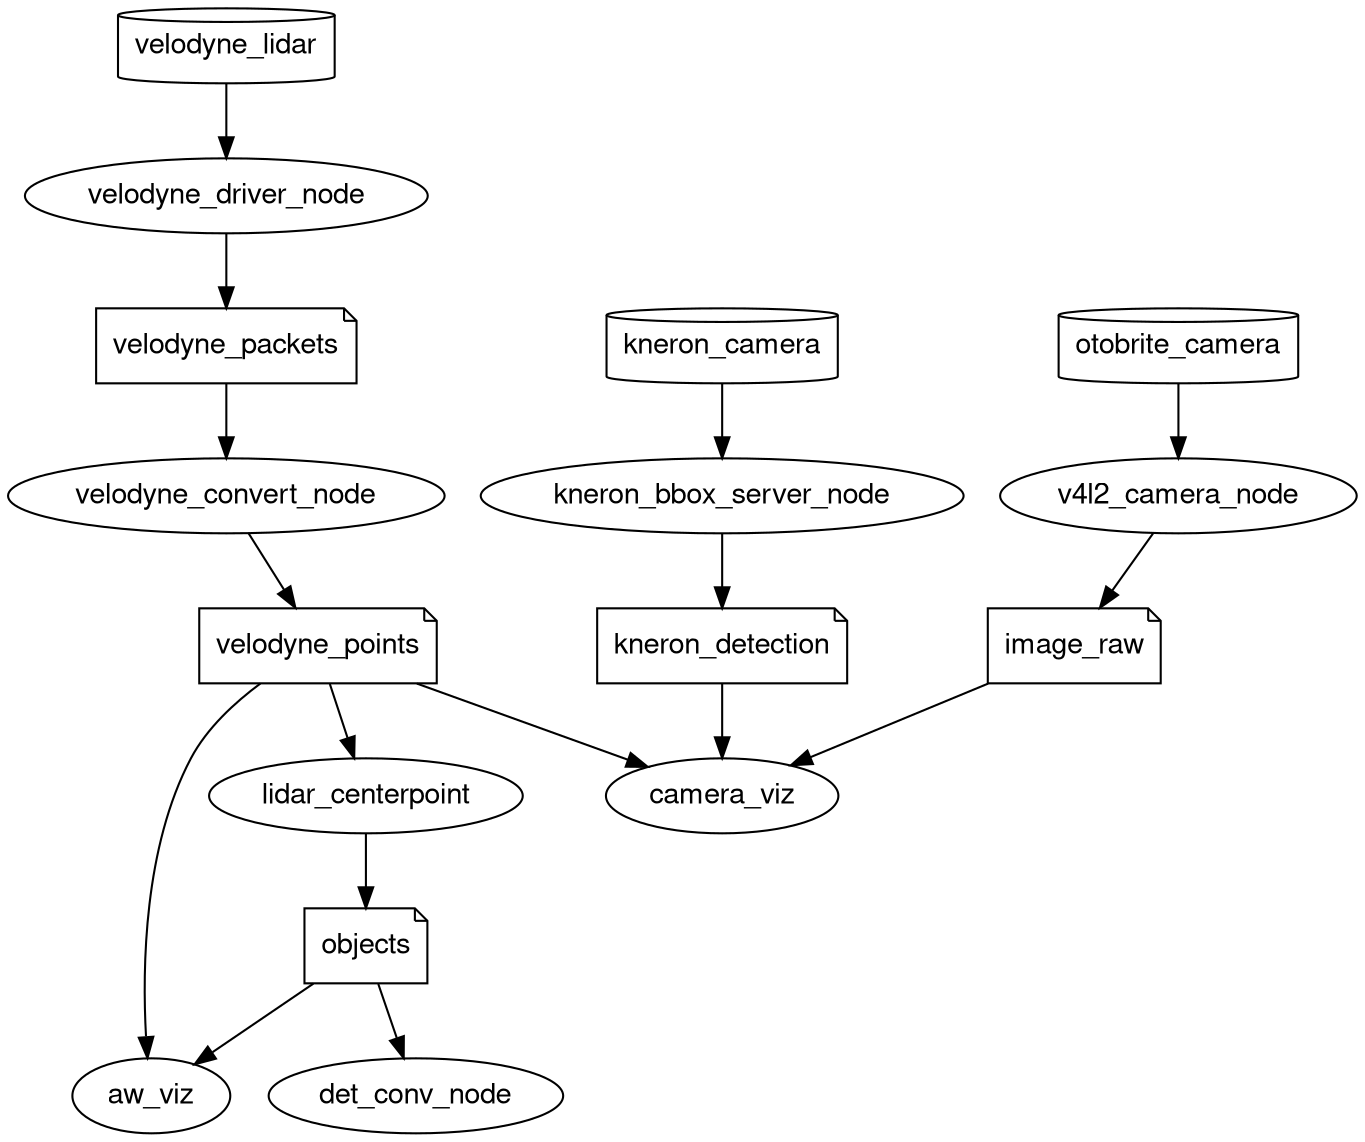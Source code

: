 digraph architecture {
        fontname="Helvetica,Arial,sans-serif"
        node [fontname="Helvetica,Arial,sans-serif"]
        edge [fontname="Helvetica,Arial,sans-serif"]

        node [shape=cylinder]; velodyne_lidar; otobrite_camera; kneron_camera;
	node [shape=ellipse]; velodyne_driver_node; velodyne_convert_node; camera_viz; aw_viz; lidar_centerpoint; kneron_bbox_server_node; v4l2_camera_node; det_conv_node;
	node [shape=note]; velodyne_packets; velodyne_points; kneron_detection; image_raw; objects;

        // Velodyne 32C lidar device
        velodyne_lidar -> velodyne_driver_node

        // Otobrite camera device
        otobrite_camera -> v4l2_camera_node
        
        // Kneron camera device
        kneron_camera -> kneron_bbox_server_node
        
        // topic velodyne_packets
        velodyne_driver_node -> velodyne_packets
        velodyne_packets -> velodyne_convert_node
        
        // topic velodyne_points
        velodyne_convert_node -> velodyne_points
        velodyne_points -> camera_viz
        velodyne_points -> aw_viz
        velodyne_points -> lidar_centerpoint

        // topic kneron_detecion
        kneron_bbox_server_node -> kneron_detection
        kneron_detection -> camera_viz

        // topic image_raw
        v4l2_camera_node -> image_raw
        image_raw -> camera_viz

        // topic objects
        lidar_centerpoint -> objects
        objects -> aw_viz
        objects -> det_conv_node
}
